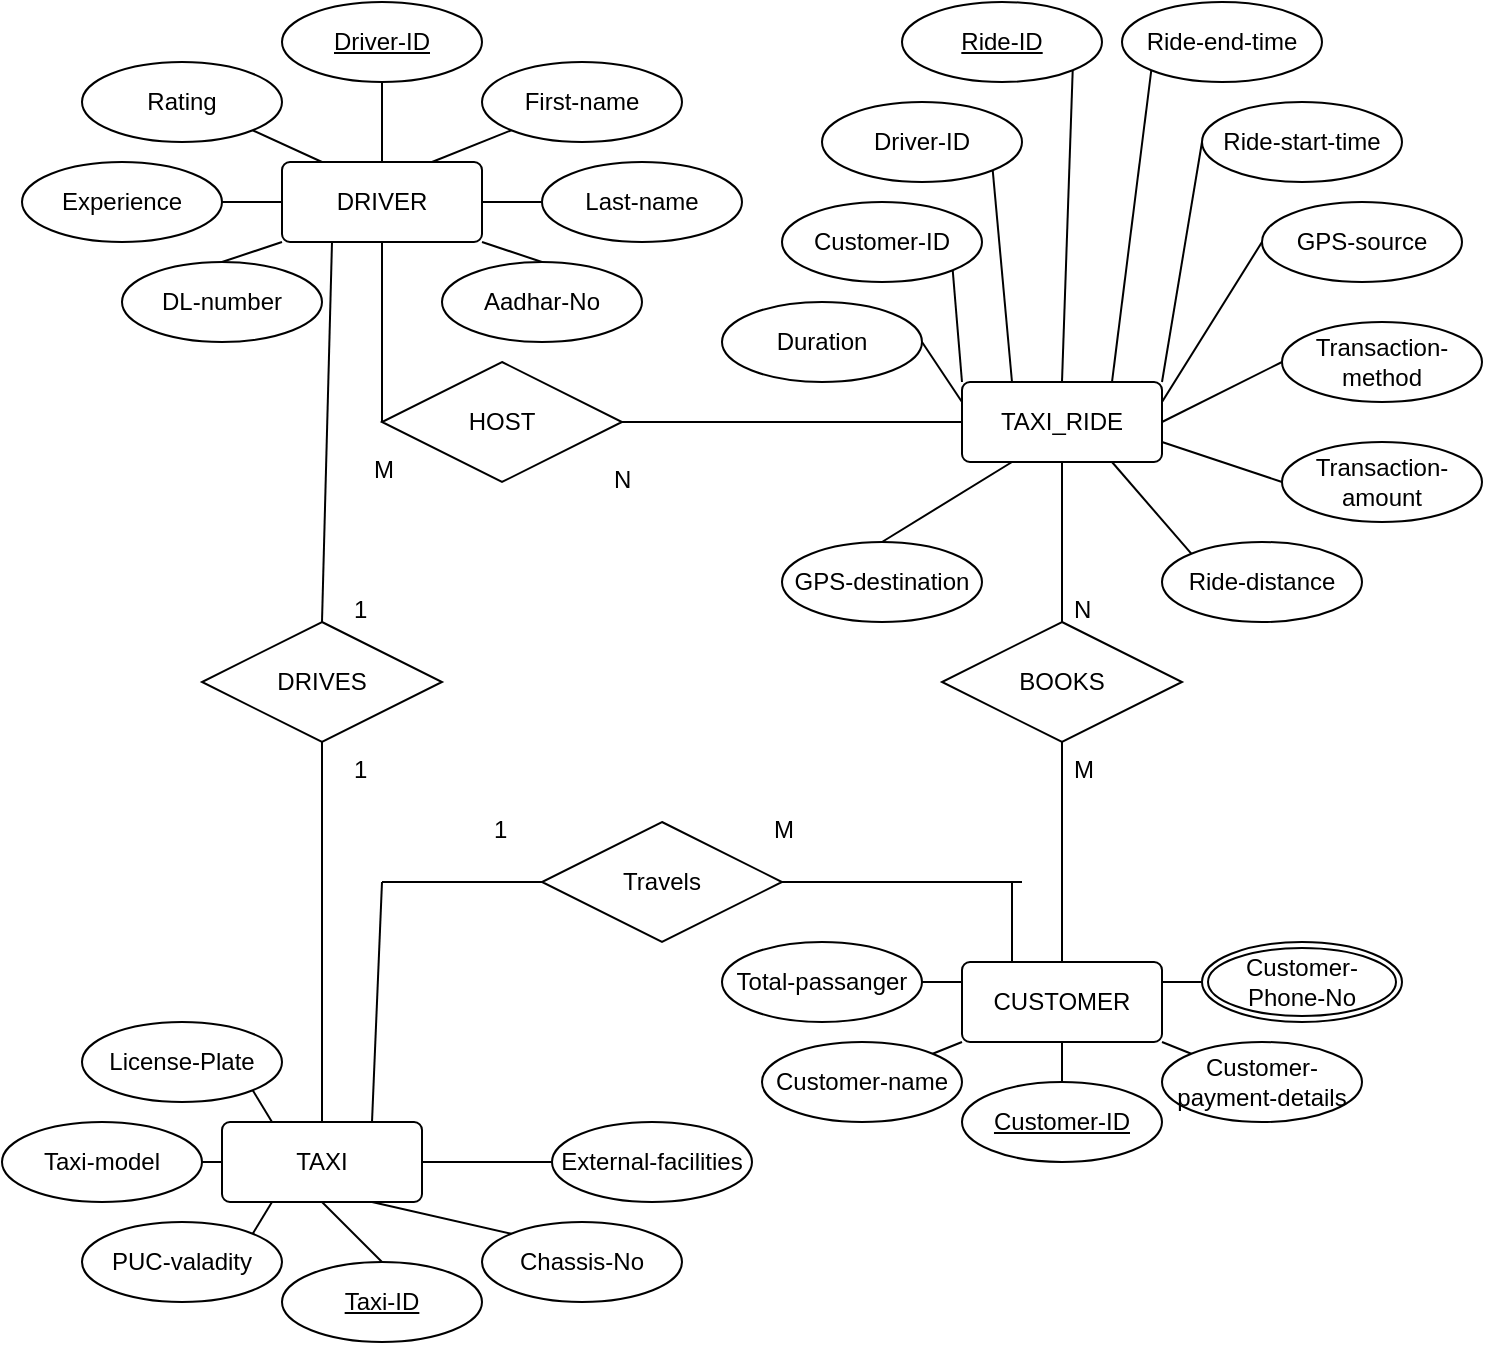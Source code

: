 <mxfile version="20.2.7" type="device"><diagram id="R2lEEEUBdFMjLlhIrx00" name="Page-1"><mxGraphModel dx="631" dy="768" grid="1" gridSize="10" guides="1" tooltips="1" connect="1" arrows="1" fold="1" page="1" pageScale="1" pageWidth="850" pageHeight="1100" math="0" shadow="0" extFonts="Permanent Marker^https://fonts.googleapis.com/css?family=Permanent+Marker"><root><mxCell id="0"/><mxCell id="1" parent="0"/><mxCell id="9J59jArOUhenqjO3VSyc-1" value="TAXI_RIDE" style="rounded=1;arcSize=10;whiteSpace=wrap;html=1;align=center;" vertex="1" parent="1"><mxGeometry x="530" y="430" width="100" height="40" as="geometry"/></mxCell><mxCell id="9J59jArOUhenqjO3VSyc-2" value="DRIVER" style="rounded=1;arcSize=10;whiteSpace=wrap;html=1;align=center;" vertex="1" parent="1"><mxGeometry x="190" y="320" width="100" height="40" as="geometry"/></mxCell><mxCell id="9J59jArOUhenqjO3VSyc-3" style="edgeStyle=orthogonalEdgeStyle;rounded=0;orthogonalLoop=1;jettySize=auto;html=1;exitX=0.5;exitY=1;exitDx=0;exitDy=0;" edge="1" parent="1" source="9J59jArOUhenqjO3VSyc-1" target="9J59jArOUhenqjO3VSyc-1"><mxGeometry relative="1" as="geometry"/></mxCell><mxCell id="9J59jArOUhenqjO3VSyc-5" value="TAXI" style="rounded=1;arcSize=10;whiteSpace=wrap;html=1;align=center;" vertex="1" parent="1"><mxGeometry x="160" y="800" width="100" height="40" as="geometry"/></mxCell><mxCell id="9J59jArOUhenqjO3VSyc-7" value="CUSTOMER" style="rounded=1;arcSize=10;whiteSpace=wrap;html=1;align=center;" vertex="1" parent="1"><mxGeometry x="530" y="720" width="100" height="40" as="geometry"/></mxCell><mxCell id="9J59jArOUhenqjO3VSyc-9" value="DRIVES" style="shape=rhombus;perimeter=rhombusPerimeter;whiteSpace=wrap;html=1;align=center;" vertex="1" parent="1"><mxGeometry x="150" y="550" width="120" height="60" as="geometry"/></mxCell><mxCell id="9J59jArOUhenqjO3VSyc-10" value="HOST" style="shape=rhombus;perimeter=rhombusPerimeter;whiteSpace=wrap;html=1;align=center;" vertex="1" parent="1"><mxGeometry x="240" y="420" width="120" height="60" as="geometry"/></mxCell><mxCell id="9J59jArOUhenqjO3VSyc-11" value="BOOKS" style="shape=rhombus;perimeter=rhombusPerimeter;whiteSpace=wrap;html=1;align=center;" vertex="1" parent="1"><mxGeometry x="520" y="550" width="120" height="60" as="geometry"/></mxCell><mxCell id="9J59jArOUhenqjO3VSyc-14" value="" style="endArrow=none;html=1;rounded=0;entryX=0.5;entryY=0;entryDx=0;entryDy=0;exitX=0.25;exitY=1;exitDx=0;exitDy=0;" edge="1" parent="1" source="9J59jArOUhenqjO3VSyc-2" target="9J59jArOUhenqjO3VSyc-9"><mxGeometry width="50" height="50" relative="1" as="geometry"><mxPoint x="250" y="580" as="sourcePoint"/><mxPoint x="250" y="490" as="targetPoint"/></mxGeometry></mxCell><mxCell id="9J59jArOUhenqjO3VSyc-15" value="" style="endArrow=none;html=1;rounded=0;entryX=0.5;entryY=0;entryDx=0;entryDy=0;exitX=0.5;exitY=1;exitDx=0;exitDy=0;" edge="1" parent="1" source="9J59jArOUhenqjO3VSyc-9" target="9J59jArOUhenqjO3VSyc-5"><mxGeometry width="50" height="50" relative="1" as="geometry"><mxPoint x="310" y="740" as="sourcePoint"/><mxPoint x="310" y="840" as="targetPoint"/></mxGeometry></mxCell><mxCell id="9J59jArOUhenqjO3VSyc-17" value="" style="endArrow=none;html=1;rounded=0;entryX=0;entryY=0.5;entryDx=0;entryDy=0;" edge="1" parent="1" target="9J59jArOUhenqjO3VSyc-10"><mxGeometry width="50" height="50" relative="1" as="geometry"><mxPoint x="240" y="360" as="sourcePoint"/><mxPoint x="420" y="740" as="targetPoint"/></mxGeometry></mxCell><mxCell id="9J59jArOUhenqjO3VSyc-18" value="" style="endArrow=none;html=1;rounded=0;exitX=1;exitY=0.5;exitDx=0;exitDy=0;" edge="1" parent="1" source="9J59jArOUhenqjO3VSyc-10"><mxGeometry width="50" height="50" relative="1" as="geometry"><mxPoint x="450" y="620" as="sourcePoint"/><mxPoint x="420" y="450" as="targetPoint"/></mxGeometry></mxCell><mxCell id="9J59jArOUhenqjO3VSyc-19" value="" style="endArrow=none;html=1;rounded=0;entryX=0;entryY=0.5;entryDx=0;entryDy=0;" edge="1" parent="1" target="9J59jArOUhenqjO3VSyc-1"><mxGeometry width="50" height="50" relative="1" as="geometry"><mxPoint x="420" y="450" as="sourcePoint"/><mxPoint x="450" y="750" as="targetPoint"/></mxGeometry></mxCell><mxCell id="9J59jArOUhenqjO3VSyc-20" value="" style="endArrow=none;html=1;rounded=0;exitX=0.5;exitY=1;exitDx=0;exitDy=0;entryX=0.5;entryY=0;entryDx=0;entryDy=0;" edge="1" parent="1" source="9J59jArOUhenqjO3VSyc-1" target="9J59jArOUhenqjO3VSyc-11"><mxGeometry width="50" height="50" relative="1" as="geometry"><mxPoint x="320" y="760" as="sourcePoint"/><mxPoint x="440" y="850" as="targetPoint"/></mxGeometry></mxCell><mxCell id="9J59jArOUhenqjO3VSyc-21" value="" style="endArrow=none;html=1;rounded=0;exitX=0.5;exitY=1;exitDx=0;exitDy=0;entryX=0.5;entryY=0;entryDx=0;entryDy=0;" edge="1" parent="1" source="9J59jArOUhenqjO3VSyc-11" target="9J59jArOUhenqjO3VSyc-7"><mxGeometry width="50" height="50" relative="1" as="geometry"><mxPoint x="590" y="480" as="sourcePoint"/><mxPoint x="590" y="560" as="targetPoint"/></mxGeometry></mxCell><mxCell id="9J59jArOUhenqjO3VSyc-25" value="Last-name" style="ellipse;whiteSpace=wrap;html=1;align=center;" vertex="1" parent="1"><mxGeometry x="320" y="320" width="100" height="40" as="geometry"/></mxCell><mxCell id="9J59jArOUhenqjO3VSyc-26" value="Experience" style="ellipse;whiteSpace=wrap;html=1;align=center;" vertex="1" parent="1"><mxGeometry x="60" y="320" width="100" height="40" as="geometry"/></mxCell><mxCell id="9J59jArOUhenqjO3VSyc-27" value="Rating" style="ellipse;whiteSpace=wrap;html=1;align=center;" vertex="1" parent="1"><mxGeometry x="90" y="270" width="100" height="40" as="geometry"/></mxCell><mxCell id="9J59jArOUhenqjO3VSyc-28" value="&lt;u&gt;Driver-ID&lt;/u&gt;" style="ellipse;whiteSpace=wrap;html=1;align=center;" vertex="1" parent="1"><mxGeometry x="190" y="240" width="100" height="40" as="geometry"/></mxCell><mxCell id="9J59jArOUhenqjO3VSyc-29" value="First-name" style="ellipse;whiteSpace=wrap;html=1;align=center;" vertex="1" parent="1"><mxGeometry x="290" y="270" width="100" height="40" as="geometry"/></mxCell><mxCell id="9J59jArOUhenqjO3VSyc-30" value="DL-number" style="ellipse;whiteSpace=wrap;html=1;align=center;" vertex="1" parent="1"><mxGeometry x="110" y="370" width="100" height="40" as="geometry"/></mxCell><mxCell id="9J59jArOUhenqjO3VSyc-31" value="Aadhar-No" style="ellipse;whiteSpace=wrap;html=1;align=center;" vertex="1" parent="1"><mxGeometry x="270" y="370" width="100" height="40" as="geometry"/></mxCell><mxCell id="9J59jArOUhenqjO3VSyc-33" value="" style="endArrow=none;html=1;rounded=0;entryX=0.5;entryY=1;entryDx=0;entryDy=0;exitX=0.5;exitY=0;exitDx=0;exitDy=0;" edge="1" parent="1" source="9J59jArOUhenqjO3VSyc-2" target="9J59jArOUhenqjO3VSyc-28"><mxGeometry width="50" height="50" relative="1" as="geometry"><mxPoint x="330" y="490" as="sourcePoint"/><mxPoint x="380" y="440" as="targetPoint"/></mxGeometry></mxCell><mxCell id="9J59jArOUhenqjO3VSyc-34" value="" style="endArrow=none;html=1;rounded=0;entryX=0;entryY=1;entryDx=0;entryDy=0;exitX=0.75;exitY=0;exitDx=0;exitDy=0;" edge="1" parent="1" source="9J59jArOUhenqjO3VSyc-2" target="9J59jArOUhenqjO3VSyc-29"><mxGeometry width="50" height="50" relative="1" as="geometry"><mxPoint x="260" y="320" as="sourcePoint"/><mxPoint x="250" y="290" as="targetPoint"/></mxGeometry></mxCell><mxCell id="9J59jArOUhenqjO3VSyc-35" value="" style="endArrow=none;html=1;rounded=0;entryX=0;entryY=0.5;entryDx=0;entryDy=0;exitX=1;exitY=0.5;exitDx=0;exitDy=0;" edge="1" parent="1" source="9J59jArOUhenqjO3VSyc-2" target="9J59jArOUhenqjO3VSyc-25"><mxGeometry width="50" height="50" relative="1" as="geometry"><mxPoint x="275" y="330" as="sourcePoint"/><mxPoint x="314.645" y="314.142" as="targetPoint"/></mxGeometry></mxCell><mxCell id="9J59jArOUhenqjO3VSyc-36" value="" style="endArrow=none;html=1;rounded=0;entryX=0.5;entryY=0;entryDx=0;entryDy=0;exitX=1;exitY=1;exitDx=0;exitDy=0;" edge="1" parent="1" source="9J59jArOUhenqjO3VSyc-2" target="9J59jArOUhenqjO3VSyc-31"><mxGeometry width="50" height="50" relative="1" as="geometry"><mxPoint x="285" y="340" as="sourcePoint"/><mxPoint x="324.645" y="324.142" as="targetPoint"/></mxGeometry></mxCell><mxCell id="9J59jArOUhenqjO3VSyc-37" value="" style="endArrow=none;html=1;rounded=0;entryX=1;entryY=1;entryDx=0;entryDy=0;" edge="1" parent="1" target="9J59jArOUhenqjO3VSyc-27"><mxGeometry width="50" height="50" relative="1" as="geometry"><mxPoint x="210" y="320" as="sourcePoint"/><mxPoint x="334.645" y="334.142" as="targetPoint"/></mxGeometry></mxCell><mxCell id="9J59jArOUhenqjO3VSyc-38" value="" style="endArrow=none;html=1;rounded=0;entryX=1;entryY=0.5;entryDx=0;entryDy=0;exitX=0;exitY=0.5;exitDx=0;exitDy=0;" edge="1" parent="1" source="9J59jArOUhenqjO3VSyc-2" target="9J59jArOUhenqjO3VSyc-26"><mxGeometry width="50" height="50" relative="1" as="geometry"><mxPoint x="220" y="330" as="sourcePoint"/><mxPoint x="185.355" y="314.142" as="targetPoint"/></mxGeometry></mxCell><mxCell id="9J59jArOUhenqjO3VSyc-39" value="" style="endArrow=none;html=1;rounded=0;entryX=0.5;entryY=0;entryDx=0;entryDy=0;exitX=0;exitY=1;exitDx=0;exitDy=0;" edge="1" parent="1" source="9J59jArOUhenqjO3VSyc-2" target="9J59jArOUhenqjO3VSyc-30"><mxGeometry width="50" height="50" relative="1" as="geometry"><mxPoint x="200" y="350" as="sourcePoint"/><mxPoint x="170" y="350" as="targetPoint"/></mxGeometry></mxCell><mxCell id="9J59jArOUhenqjO3VSyc-40" value="Duration" style="ellipse;whiteSpace=wrap;html=1;align=center;" vertex="1" parent="1"><mxGeometry x="410" y="390" width="100" height="40" as="geometry"/></mxCell><mxCell id="9J59jArOUhenqjO3VSyc-41" value="Customer-ID" style="ellipse;whiteSpace=wrap;html=1;align=center;" vertex="1" parent="1"><mxGeometry x="440" y="340" width="100" height="40" as="geometry"/></mxCell><mxCell id="9J59jArOUhenqjO3VSyc-42" value="Driver-ID" style="ellipse;whiteSpace=wrap;html=1;align=center;" vertex="1" parent="1"><mxGeometry x="460" y="290" width="100" height="40" as="geometry"/></mxCell><mxCell id="9J59jArOUhenqjO3VSyc-43" value="&lt;u&gt;Ride-ID&lt;/u&gt;" style="ellipse;whiteSpace=wrap;html=1;align=center;" vertex="1" parent="1"><mxGeometry x="500" y="240" width="100" height="40" as="geometry"/></mxCell><mxCell id="9J59jArOUhenqjO3VSyc-44" value="Ride-start-time" style="ellipse;whiteSpace=wrap;html=1;align=center;" vertex="1" parent="1"><mxGeometry x="650" y="290" width="100" height="40" as="geometry"/></mxCell><mxCell id="9J59jArOUhenqjO3VSyc-45" value="GPS-source" style="ellipse;whiteSpace=wrap;html=1;align=center;" vertex="1" parent="1"><mxGeometry x="680" y="340" width="100" height="40" as="geometry"/></mxCell><mxCell id="9J59jArOUhenqjO3VSyc-46" value="Transaction-method" style="ellipse;whiteSpace=wrap;html=1;align=center;" vertex="1" parent="1"><mxGeometry x="690" y="400" width="100" height="40" as="geometry"/></mxCell><mxCell id="9J59jArOUhenqjO3VSyc-47" value="Ride-distance" style="ellipse;whiteSpace=wrap;html=1;align=center;" vertex="1" parent="1"><mxGeometry x="630" y="510" width="100" height="40" as="geometry"/></mxCell><mxCell id="9J59jArOUhenqjO3VSyc-48" value="Transaction-amount" style="ellipse;whiteSpace=wrap;html=1;align=center;" vertex="1" parent="1"><mxGeometry x="690" y="460" width="100" height="40" as="geometry"/></mxCell><mxCell id="9J59jArOUhenqjO3VSyc-49" value="GPS-destination" style="ellipse;whiteSpace=wrap;html=1;align=center;" vertex="1" parent="1"><mxGeometry x="440" y="510" width="100" height="40" as="geometry"/></mxCell><mxCell id="9J59jArOUhenqjO3VSyc-50" value="Ride-end-time" style="ellipse;whiteSpace=wrap;html=1;align=center;" vertex="1" parent="1"><mxGeometry x="610" y="240" width="100" height="40" as="geometry"/></mxCell><mxCell id="9J59jArOUhenqjO3VSyc-51" value="" style="endArrow=none;html=1;rounded=0;entryX=1;entryY=0.5;entryDx=0;entryDy=0;exitX=0;exitY=0.25;exitDx=0;exitDy=0;" edge="1" parent="1" source="9J59jArOUhenqjO3VSyc-1" target="9J59jArOUhenqjO3VSyc-40"><mxGeometry width="50" height="50" relative="1" as="geometry"><mxPoint x="600" y="470" as="sourcePoint"/><mxPoint x="650" y="420" as="targetPoint"/></mxGeometry></mxCell><mxCell id="9J59jArOUhenqjO3VSyc-53" value="" style="endArrow=none;html=1;rounded=0;entryX=1;entryY=1;entryDx=0;entryDy=0;exitX=0;exitY=0;exitDx=0;exitDy=0;" edge="1" parent="1" source="9J59jArOUhenqjO3VSyc-1" target="9J59jArOUhenqjO3VSyc-41"><mxGeometry width="50" height="50" relative="1" as="geometry"><mxPoint x="570" y="400" as="sourcePoint"/><mxPoint x="505.355" y="434.142" as="targetPoint"/></mxGeometry></mxCell><mxCell id="9J59jArOUhenqjO3VSyc-54" value="" style="endArrow=none;html=1;rounded=0;entryX=1;entryY=1;entryDx=0;entryDy=0;exitX=0.25;exitY=0;exitDx=0;exitDy=0;" edge="1" parent="1" source="9J59jArOUhenqjO3VSyc-1" target="9J59jArOUhenqjO3VSyc-42"><mxGeometry width="50" height="50" relative="1" as="geometry"><mxPoint x="540" y="440.0" as="sourcePoint"/><mxPoint x="535.355" y="384.142" as="targetPoint"/></mxGeometry></mxCell><mxCell id="9J59jArOUhenqjO3VSyc-55" value="" style="endArrow=none;html=1;rounded=0;entryX=1;entryY=1;entryDx=0;entryDy=0;exitX=0.5;exitY=0;exitDx=0;exitDy=0;" edge="1" parent="1" source="9J59jArOUhenqjO3VSyc-1" target="9J59jArOUhenqjO3VSyc-43"><mxGeometry width="50" height="50" relative="1" as="geometry"><mxPoint x="550" y="450.0" as="sourcePoint"/><mxPoint x="545.355" y="394.142" as="targetPoint"/></mxGeometry></mxCell><mxCell id="9J59jArOUhenqjO3VSyc-56" value="" style="endArrow=none;html=1;rounded=0;entryX=0;entryY=1;entryDx=0;entryDy=0;exitX=0.75;exitY=0;exitDx=0;exitDy=0;" edge="1" parent="1" source="9J59jArOUhenqjO3VSyc-1" target="9J59jArOUhenqjO3VSyc-50"><mxGeometry width="50" height="50" relative="1" as="geometry"><mxPoint x="560" y="460.0" as="sourcePoint"/><mxPoint x="555.355" y="404.142" as="targetPoint"/></mxGeometry></mxCell><mxCell id="9J59jArOUhenqjO3VSyc-57" value="" style="endArrow=none;html=1;rounded=0;entryX=0;entryY=0.5;entryDx=0;entryDy=0;exitX=1;exitY=0;exitDx=0;exitDy=0;" edge="1" parent="1" source="9J59jArOUhenqjO3VSyc-1" target="9J59jArOUhenqjO3VSyc-44"><mxGeometry width="50" height="50" relative="1" as="geometry"><mxPoint x="570" y="470.0" as="sourcePoint"/><mxPoint x="565.355" y="414.142" as="targetPoint"/></mxGeometry></mxCell><mxCell id="9J59jArOUhenqjO3VSyc-58" value="" style="endArrow=none;html=1;rounded=0;entryX=0;entryY=0.5;entryDx=0;entryDy=0;exitX=1;exitY=0.25;exitDx=0;exitDy=0;" edge="1" parent="1" source="9J59jArOUhenqjO3VSyc-1" target="9J59jArOUhenqjO3VSyc-45"><mxGeometry width="50" height="50" relative="1" as="geometry"><mxPoint x="580" y="480.0" as="sourcePoint"/><mxPoint x="575.355" y="424.142" as="targetPoint"/></mxGeometry></mxCell><mxCell id="9J59jArOUhenqjO3VSyc-59" value="" style="endArrow=none;html=1;rounded=0;entryX=0;entryY=0.5;entryDx=0;entryDy=0;exitX=1;exitY=0.5;exitDx=0;exitDy=0;" edge="1" parent="1" source="9J59jArOUhenqjO3VSyc-1" target="9J59jArOUhenqjO3VSyc-46"><mxGeometry width="50" height="50" relative="1" as="geometry"><mxPoint x="590" y="490.0" as="sourcePoint"/><mxPoint x="585.355" y="434.142" as="targetPoint"/></mxGeometry></mxCell><mxCell id="9J59jArOUhenqjO3VSyc-60" value="" style="endArrow=none;html=1;rounded=0;entryX=0;entryY=0.5;entryDx=0;entryDy=0;exitX=1;exitY=0.75;exitDx=0;exitDy=0;" edge="1" parent="1" source="9J59jArOUhenqjO3VSyc-1" target="9J59jArOUhenqjO3VSyc-48"><mxGeometry width="50" height="50" relative="1" as="geometry"><mxPoint x="600" y="500.0" as="sourcePoint"/><mxPoint x="595.355" y="444.142" as="targetPoint"/></mxGeometry></mxCell><mxCell id="9J59jArOUhenqjO3VSyc-61" value="" style="endArrow=none;html=1;rounded=0;entryX=0.75;entryY=1;entryDx=0;entryDy=0;exitX=0;exitY=0;exitDx=0;exitDy=0;" edge="1" parent="1" source="9J59jArOUhenqjO3VSyc-47" target="9J59jArOUhenqjO3VSyc-1"><mxGeometry width="50" height="50" relative="1" as="geometry"><mxPoint x="610" y="510.0" as="sourcePoint"/><mxPoint x="605.355" y="454.142" as="targetPoint"/></mxGeometry></mxCell><mxCell id="9J59jArOUhenqjO3VSyc-62" value="" style="endArrow=none;html=1;rounded=0;entryX=0.25;entryY=1;entryDx=0;entryDy=0;exitX=0.5;exitY=0;exitDx=0;exitDy=0;" edge="1" parent="1" source="9J59jArOUhenqjO3VSyc-49" target="9J59jArOUhenqjO3VSyc-1"><mxGeometry width="50" height="50" relative="1" as="geometry"><mxPoint x="620" y="520.0" as="sourcePoint"/><mxPoint x="615.355" y="464.142" as="targetPoint"/></mxGeometry></mxCell><mxCell id="9J59jArOUhenqjO3VSyc-64" value="&lt;u&gt;Taxi-ID&lt;/u&gt;" style="ellipse;whiteSpace=wrap;html=1;align=center;" vertex="1" parent="1"><mxGeometry x="190" y="870" width="100" height="40" as="geometry"/></mxCell><mxCell id="9J59jArOUhenqjO3VSyc-65" value="PUC-valadity" style="ellipse;whiteSpace=wrap;html=1;align=center;" vertex="1" parent="1"><mxGeometry x="90" y="850" width="100" height="40" as="geometry"/></mxCell><mxCell id="9J59jArOUhenqjO3VSyc-66" value="Chassis-No" style="ellipse;whiteSpace=wrap;html=1;align=center;" vertex="1" parent="1"><mxGeometry x="290" y="850" width="100" height="40" as="geometry"/></mxCell><mxCell id="9J59jArOUhenqjO3VSyc-67" value="Taxi-model" style="ellipse;whiteSpace=wrap;html=1;align=center;" vertex="1" parent="1"><mxGeometry x="50" y="800" width="100" height="40" as="geometry"/></mxCell><mxCell id="9J59jArOUhenqjO3VSyc-68" value="External-facilities" style="ellipse;whiteSpace=wrap;html=1;align=center;" vertex="1" parent="1"><mxGeometry x="325" y="800" width="100" height="40" as="geometry"/></mxCell><mxCell id="9J59jArOUhenqjO3VSyc-69" value="License-Plate" style="ellipse;whiteSpace=wrap;html=1;align=center;" vertex="1" parent="1"><mxGeometry x="90" y="750" width="100" height="40" as="geometry"/></mxCell><mxCell id="9J59jArOUhenqjO3VSyc-70" value="" style="endArrow=none;html=1;rounded=0;entryX=0.5;entryY=0;entryDx=0;entryDy=0;exitX=0.5;exitY=1;exitDx=0;exitDy=0;" edge="1" parent="1" source="9J59jArOUhenqjO3VSyc-5" target="9J59jArOUhenqjO3VSyc-64"><mxGeometry width="50" height="50" relative="1" as="geometry"><mxPoint x="260" y="750" as="sourcePoint"/><mxPoint x="310" y="700" as="targetPoint"/></mxGeometry></mxCell><mxCell id="9J59jArOUhenqjO3VSyc-71" value="" style="endArrow=none;html=1;rounded=0;entryX=0.75;entryY=1;entryDx=0;entryDy=0;exitX=0;exitY=0;exitDx=0;exitDy=0;" edge="1" parent="1" source="9J59jArOUhenqjO3VSyc-66" target="9J59jArOUhenqjO3VSyc-5"><mxGeometry width="50" height="50" relative="1" as="geometry"><mxPoint x="250" y="850" as="sourcePoint"/><mxPoint x="250" y="880" as="targetPoint"/></mxGeometry></mxCell><mxCell id="9J59jArOUhenqjO3VSyc-72" value="" style="endArrow=none;html=1;rounded=0;entryX=1;entryY=0.5;entryDx=0;entryDy=0;exitX=0;exitY=0.5;exitDx=0;exitDy=0;" edge="1" parent="1" source="9J59jArOUhenqjO3VSyc-68" target="9J59jArOUhenqjO3VSyc-5"><mxGeometry width="50" height="50" relative="1" as="geometry"><mxPoint x="314.645" y="865.858" as="sourcePoint"/><mxPoint x="275" y="850" as="targetPoint"/></mxGeometry></mxCell><mxCell id="9J59jArOUhenqjO3VSyc-73" value="" style="endArrow=none;html=1;rounded=0;entryX=0.25;entryY=1;entryDx=0;entryDy=0;exitX=1;exitY=0;exitDx=0;exitDy=0;" edge="1" parent="1" source="9J59jArOUhenqjO3VSyc-65" target="9J59jArOUhenqjO3VSyc-5"><mxGeometry width="50" height="50" relative="1" as="geometry"><mxPoint x="324.645" y="875.858" as="sourcePoint"/><mxPoint x="285" y="860" as="targetPoint"/></mxGeometry></mxCell><mxCell id="9J59jArOUhenqjO3VSyc-74" value="" style="endArrow=none;html=1;rounded=0;entryX=0;entryY=0.5;entryDx=0;entryDy=0;exitX=1;exitY=0.5;exitDx=0;exitDy=0;" edge="1" parent="1" source="9J59jArOUhenqjO3VSyc-67" target="9J59jArOUhenqjO3VSyc-5"><mxGeometry width="50" height="50" relative="1" as="geometry"><mxPoint x="334.645" y="885.858" as="sourcePoint"/><mxPoint x="295" y="870" as="targetPoint"/></mxGeometry></mxCell><mxCell id="9J59jArOUhenqjO3VSyc-75" value="" style="endArrow=none;html=1;rounded=0;entryX=0.25;entryY=0;entryDx=0;entryDy=0;exitX=1;exitY=1;exitDx=0;exitDy=0;" edge="1" parent="1" source="9J59jArOUhenqjO3VSyc-69" target="9J59jArOUhenqjO3VSyc-5"><mxGeometry width="50" height="50" relative="1" as="geometry"><mxPoint x="160" y="830" as="sourcePoint"/><mxPoint x="200" y="830" as="targetPoint"/></mxGeometry></mxCell><mxCell id="9J59jArOUhenqjO3VSyc-76" value="&lt;u&gt;Customer-ID&lt;/u&gt;" style="ellipse;whiteSpace=wrap;html=1;align=center;" vertex="1" parent="1"><mxGeometry x="530" y="780" width="100" height="40" as="geometry"/></mxCell><mxCell id="9J59jArOUhenqjO3VSyc-77" value="Customer-payment-details" style="ellipse;whiteSpace=wrap;html=1;align=center;" vertex="1" parent="1"><mxGeometry x="630" y="760" width="100" height="40" as="geometry"/></mxCell><mxCell id="9J59jArOUhenqjO3VSyc-78" value="Customer-name" style="ellipse;whiteSpace=wrap;html=1;align=center;" vertex="1" parent="1"><mxGeometry x="430" y="760" width="100" height="40" as="geometry"/></mxCell><mxCell id="9J59jArOUhenqjO3VSyc-79" value="Total-passanger" style="ellipse;whiteSpace=wrap;html=1;align=center;" vertex="1" parent="1"><mxGeometry x="410" y="710" width="100" height="40" as="geometry"/></mxCell><mxCell id="9J59jArOUhenqjO3VSyc-81" value="" style="endArrow=none;html=1;rounded=0;entryX=0;entryY=0.5;entryDx=0;entryDy=0;exitX=1;exitY=0.25;exitDx=0;exitDy=0;" edge="1" parent="1" source="9J59jArOUhenqjO3VSyc-7" target="9J59jArOUhenqjO3VSyc-88"><mxGeometry width="50" height="50" relative="1" as="geometry"><mxPoint x="580" y="720" as="sourcePoint"/><mxPoint x="650.0" y="730" as="targetPoint"/></mxGeometry></mxCell><mxCell id="9J59jArOUhenqjO3VSyc-82" value="" style="endArrow=none;html=1;rounded=0;entryX=0;entryY=0;entryDx=0;entryDy=0;exitX=1;exitY=1;exitDx=0;exitDy=0;" edge="1" parent="1" source="9J59jArOUhenqjO3VSyc-7" target="9J59jArOUhenqjO3VSyc-77"><mxGeometry width="50" height="50" relative="1" as="geometry"><mxPoint x="580" y="720" as="sourcePoint"/><mxPoint x="630" y="670" as="targetPoint"/></mxGeometry></mxCell><mxCell id="9J59jArOUhenqjO3VSyc-84" value="" style="endArrow=none;html=1;rounded=0;entryX=0.5;entryY=0;entryDx=0;entryDy=0;exitX=0.5;exitY=1;exitDx=0;exitDy=0;" edge="1" parent="1" source="9J59jArOUhenqjO3VSyc-7" target="9J59jArOUhenqjO3VSyc-76"><mxGeometry width="50" height="50" relative="1" as="geometry"><mxPoint x="640" y="770" as="sourcePoint"/><mxPoint x="654.645" y="775.858" as="targetPoint"/></mxGeometry></mxCell><mxCell id="9J59jArOUhenqjO3VSyc-85" value="" style="endArrow=none;html=1;rounded=0;entryX=1;entryY=0;entryDx=0;entryDy=0;exitX=0;exitY=1;exitDx=0;exitDy=0;" edge="1" parent="1" source="9J59jArOUhenqjO3VSyc-7" target="9J59jArOUhenqjO3VSyc-78"><mxGeometry width="50" height="50" relative="1" as="geometry"><mxPoint x="590.0" y="770" as="sourcePoint"/><mxPoint x="590.0" y="790" as="targetPoint"/></mxGeometry></mxCell><mxCell id="9J59jArOUhenqjO3VSyc-86" value="" style="endArrow=none;html=1;rounded=0;entryX=1;entryY=0.5;entryDx=0;entryDy=0;exitX=0;exitY=0.25;exitDx=0;exitDy=0;" edge="1" parent="1" source="9J59jArOUhenqjO3VSyc-7" target="9J59jArOUhenqjO3VSyc-79"><mxGeometry width="50" height="50" relative="1" as="geometry"><mxPoint x="600.0" y="780" as="sourcePoint"/><mxPoint x="600.0" y="800" as="targetPoint"/></mxGeometry></mxCell><mxCell id="9J59jArOUhenqjO3VSyc-88" value="Customer-Phone-No" style="ellipse;shape=doubleEllipse;margin=3;whiteSpace=wrap;html=1;align=center;" vertex="1" parent="1"><mxGeometry x="650" y="710" width="100" height="40" as="geometry"/></mxCell><mxCell id="9J59jArOUhenqjO3VSyc-92" value="" style="endArrow=none;html=1;rounded=0;entryX=0.25;entryY=0;entryDx=0;entryDy=0;" edge="1" parent="1" target="9J59jArOUhenqjO3VSyc-7"><mxGeometry relative="1" as="geometry"><mxPoint x="555" y="680" as="sourcePoint"/><mxPoint x="500" y="570" as="targetPoint"/></mxGeometry></mxCell><mxCell id="9J59jArOUhenqjO3VSyc-95" value="" style="endArrow=none;html=1;rounded=0;" edge="1" parent="1"><mxGeometry relative="1" as="geometry"><mxPoint x="560" y="680" as="sourcePoint"/><mxPoint x="440" y="680" as="targetPoint"/></mxGeometry></mxCell><mxCell id="9J59jArOUhenqjO3VSyc-96" value="Travels" style="shape=rhombus;perimeter=rhombusPerimeter;whiteSpace=wrap;html=1;align=center;" vertex="1" parent="1"><mxGeometry x="320" y="650" width="120" height="60" as="geometry"/></mxCell><mxCell id="9J59jArOUhenqjO3VSyc-97" value="" style="endArrow=none;html=1;rounded=0;exitX=0;exitY=0.5;exitDx=0;exitDy=0;" edge="1" parent="1" source="9J59jArOUhenqjO3VSyc-96"><mxGeometry relative="1" as="geometry"><mxPoint x="575" y="700" as="sourcePoint"/><mxPoint x="240" y="680" as="targetPoint"/></mxGeometry></mxCell><mxCell id="9J59jArOUhenqjO3VSyc-99" value="" style="endArrow=none;html=1;rounded=0;entryX=0.75;entryY=0;entryDx=0;entryDy=0;" edge="1" parent="1" target="9J59jArOUhenqjO3VSyc-5"><mxGeometry relative="1" as="geometry"><mxPoint x="240" y="680" as="sourcePoint"/><mxPoint x="585" y="750" as="targetPoint"/></mxGeometry></mxCell><mxCell id="9J59jArOUhenqjO3VSyc-100" value="M" style="text;strokeColor=none;fillColor=none;spacingLeft=4;spacingRight=4;overflow=hidden;rotatable=0;points=[[0,0.5],[1,0.5]];portConstraint=eastwest;fontSize=12;" vertex="1" parent="1"><mxGeometry x="580" y="610" width="40" height="30" as="geometry"/></mxCell><mxCell id="9J59jArOUhenqjO3VSyc-101" value="1" style="text;strokeColor=none;fillColor=none;spacingLeft=4;spacingRight=4;overflow=hidden;rotatable=0;points=[[0,0.5],[1,0.5]];portConstraint=eastwest;fontSize=12;" vertex="1" parent="1"><mxGeometry x="220" y="610" width="40" height="30" as="geometry"/></mxCell><mxCell id="9J59jArOUhenqjO3VSyc-102" value="N" style="text;strokeColor=none;fillColor=none;spacingLeft=4;spacingRight=4;overflow=hidden;rotatable=0;points=[[0,0.5],[1,0.5]];portConstraint=eastwest;fontSize=12;" vertex="1" parent="1"><mxGeometry x="580" y="530" width="40" height="30" as="geometry"/></mxCell><mxCell id="9J59jArOUhenqjO3VSyc-103" value="1" style="text;strokeColor=none;fillColor=none;spacingLeft=4;spacingRight=4;overflow=hidden;rotatable=0;points=[[0,0.5],[1,0.5]];portConstraint=eastwest;fontSize=12;" vertex="1" parent="1"><mxGeometry x="220" y="530" width="40" height="30" as="geometry"/></mxCell><mxCell id="9J59jArOUhenqjO3VSyc-106" value="M" style="text;strokeColor=none;fillColor=none;spacingLeft=4;spacingRight=4;overflow=hidden;rotatable=0;points=[[0,0.5],[1,0.5]];portConstraint=eastwest;fontSize=12;" vertex="1" parent="1"><mxGeometry x="430" y="640" width="40" height="30" as="geometry"/></mxCell><mxCell id="9J59jArOUhenqjO3VSyc-108" value="1" style="text;strokeColor=none;fillColor=none;spacingLeft=4;spacingRight=4;overflow=hidden;rotatable=0;points=[[0,0.5],[1,0.5]];portConstraint=eastwest;fontSize=12;" vertex="1" parent="1"><mxGeometry x="290" y="640" width="40" height="30" as="geometry"/></mxCell><mxCell id="9J59jArOUhenqjO3VSyc-109" value="M" style="text;strokeColor=none;fillColor=none;spacingLeft=4;spacingRight=4;overflow=hidden;rotatable=0;points=[[0,0.5],[1,0.5]];portConstraint=eastwest;fontSize=12;" vertex="1" parent="1"><mxGeometry x="230" y="460" width="40" height="30" as="geometry"/></mxCell><mxCell id="9J59jArOUhenqjO3VSyc-110" value="N" style="text;strokeColor=none;fillColor=none;spacingLeft=4;spacingRight=4;overflow=hidden;rotatable=0;points=[[0,0.5],[1,0.5]];portConstraint=eastwest;fontSize=12;" vertex="1" parent="1"><mxGeometry x="350" y="465" width="40" height="30" as="geometry"/></mxCell></root></mxGraphModel></diagram></mxfile>